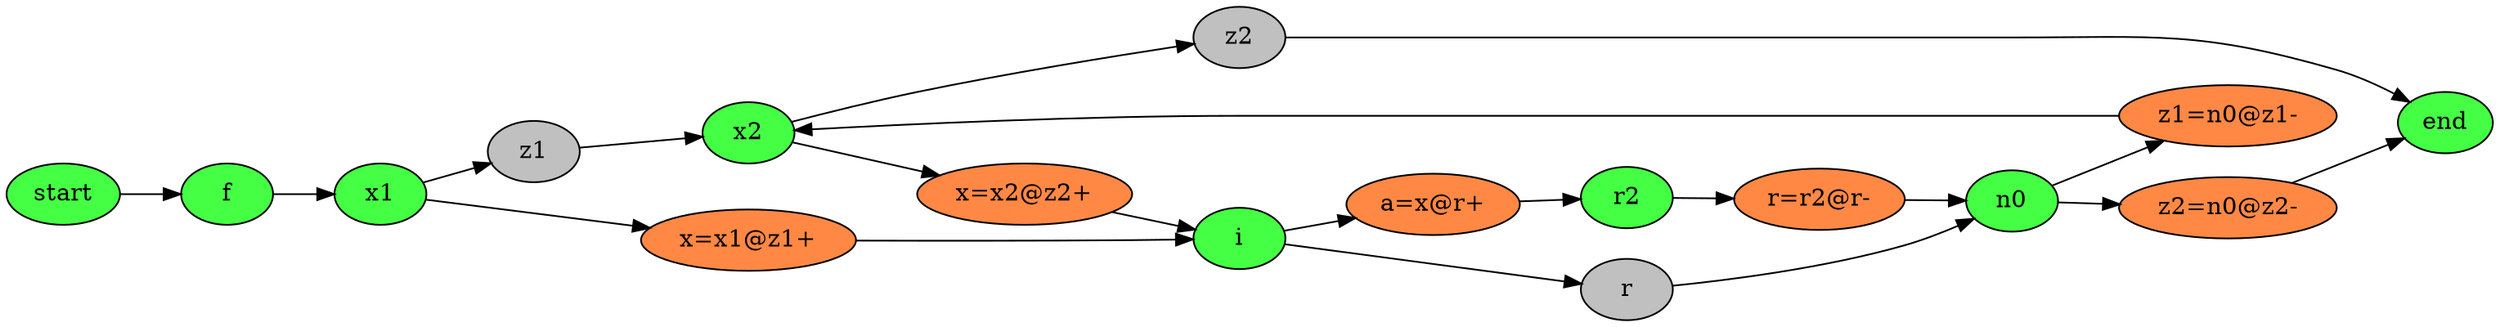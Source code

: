 strict digraph analysis {
    rankdir="LR"
    "start" -> "f";
    "f" -> "x1";
    "i" -> "r";
    "i" -> "a=x@r+";
    "n0" -> "z1=n0@z1-";
    "n0" -> "z2=n0@z2-";
    "r" -> "n0";
    "r2" -> "r=r2@r-";
    "x1" -> "z1";
    "x1" -> "x=x1@z1+";
    "x2" -> "z2";
    "x2" -> "x=x2@z2+";
    "z1" -> "x2";
    "z2" -> "end";
    "a=x@r+" -> "r2";
    "x=x1@z1+" -> "i";
    "x=x2@z2+" -> "i";
    "r=r2@r-" -> "n0";
    "z1=n0@z1-" -> "x2";
    "z2=n0@z2-" -> "end";
    "start"[style=filled,fillcolor="#44ff44"];
    "end"[style=filled,fillcolor="#44ff44"];
    "f"[style=filled,fillcolor="#44ff44"];
    "i"[style=filled,fillcolor="#44ff44"];
    "n0"[style=filled,fillcolor="#44ff44"];
    "r"[style=filled,fillcolor="gray"];
    "r2"[style=filled,fillcolor="#44ff44"];
    "x1"[style=filled,fillcolor="#44ff44"];
    "x2"[style=filled,fillcolor="#44ff44"];
    "z1"[style=filled,fillcolor="gray"];
    "z2"[style=filled,fillcolor="gray"];
    "a=x@r+"[style=filled,fillcolor="#ff8844"];
    "x=x1@z1+"[style=filled,fillcolor="#ff8844"];
    "x=x2@z2+"[style=filled,fillcolor="#ff8844"];
    "r=r2@r-"[style=filled,fillcolor="#ff8844"];
    "z1=n0@z1-"[style=filled,fillcolor="#ff8844"];
    "z2=n0@z2-"[style=filled,fillcolor="#ff8844"];
}

